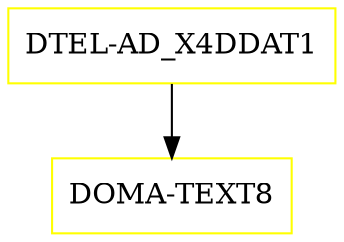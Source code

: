 digraph G {
  "DTEL-AD_X4DDAT1" [shape=box,color=yellow];
  "DOMA-TEXT8" [shape=box,color=yellow,URL="./DOMA_TEXT8.html"];
  "DTEL-AD_X4DDAT1" -> "DOMA-TEXT8";
}
